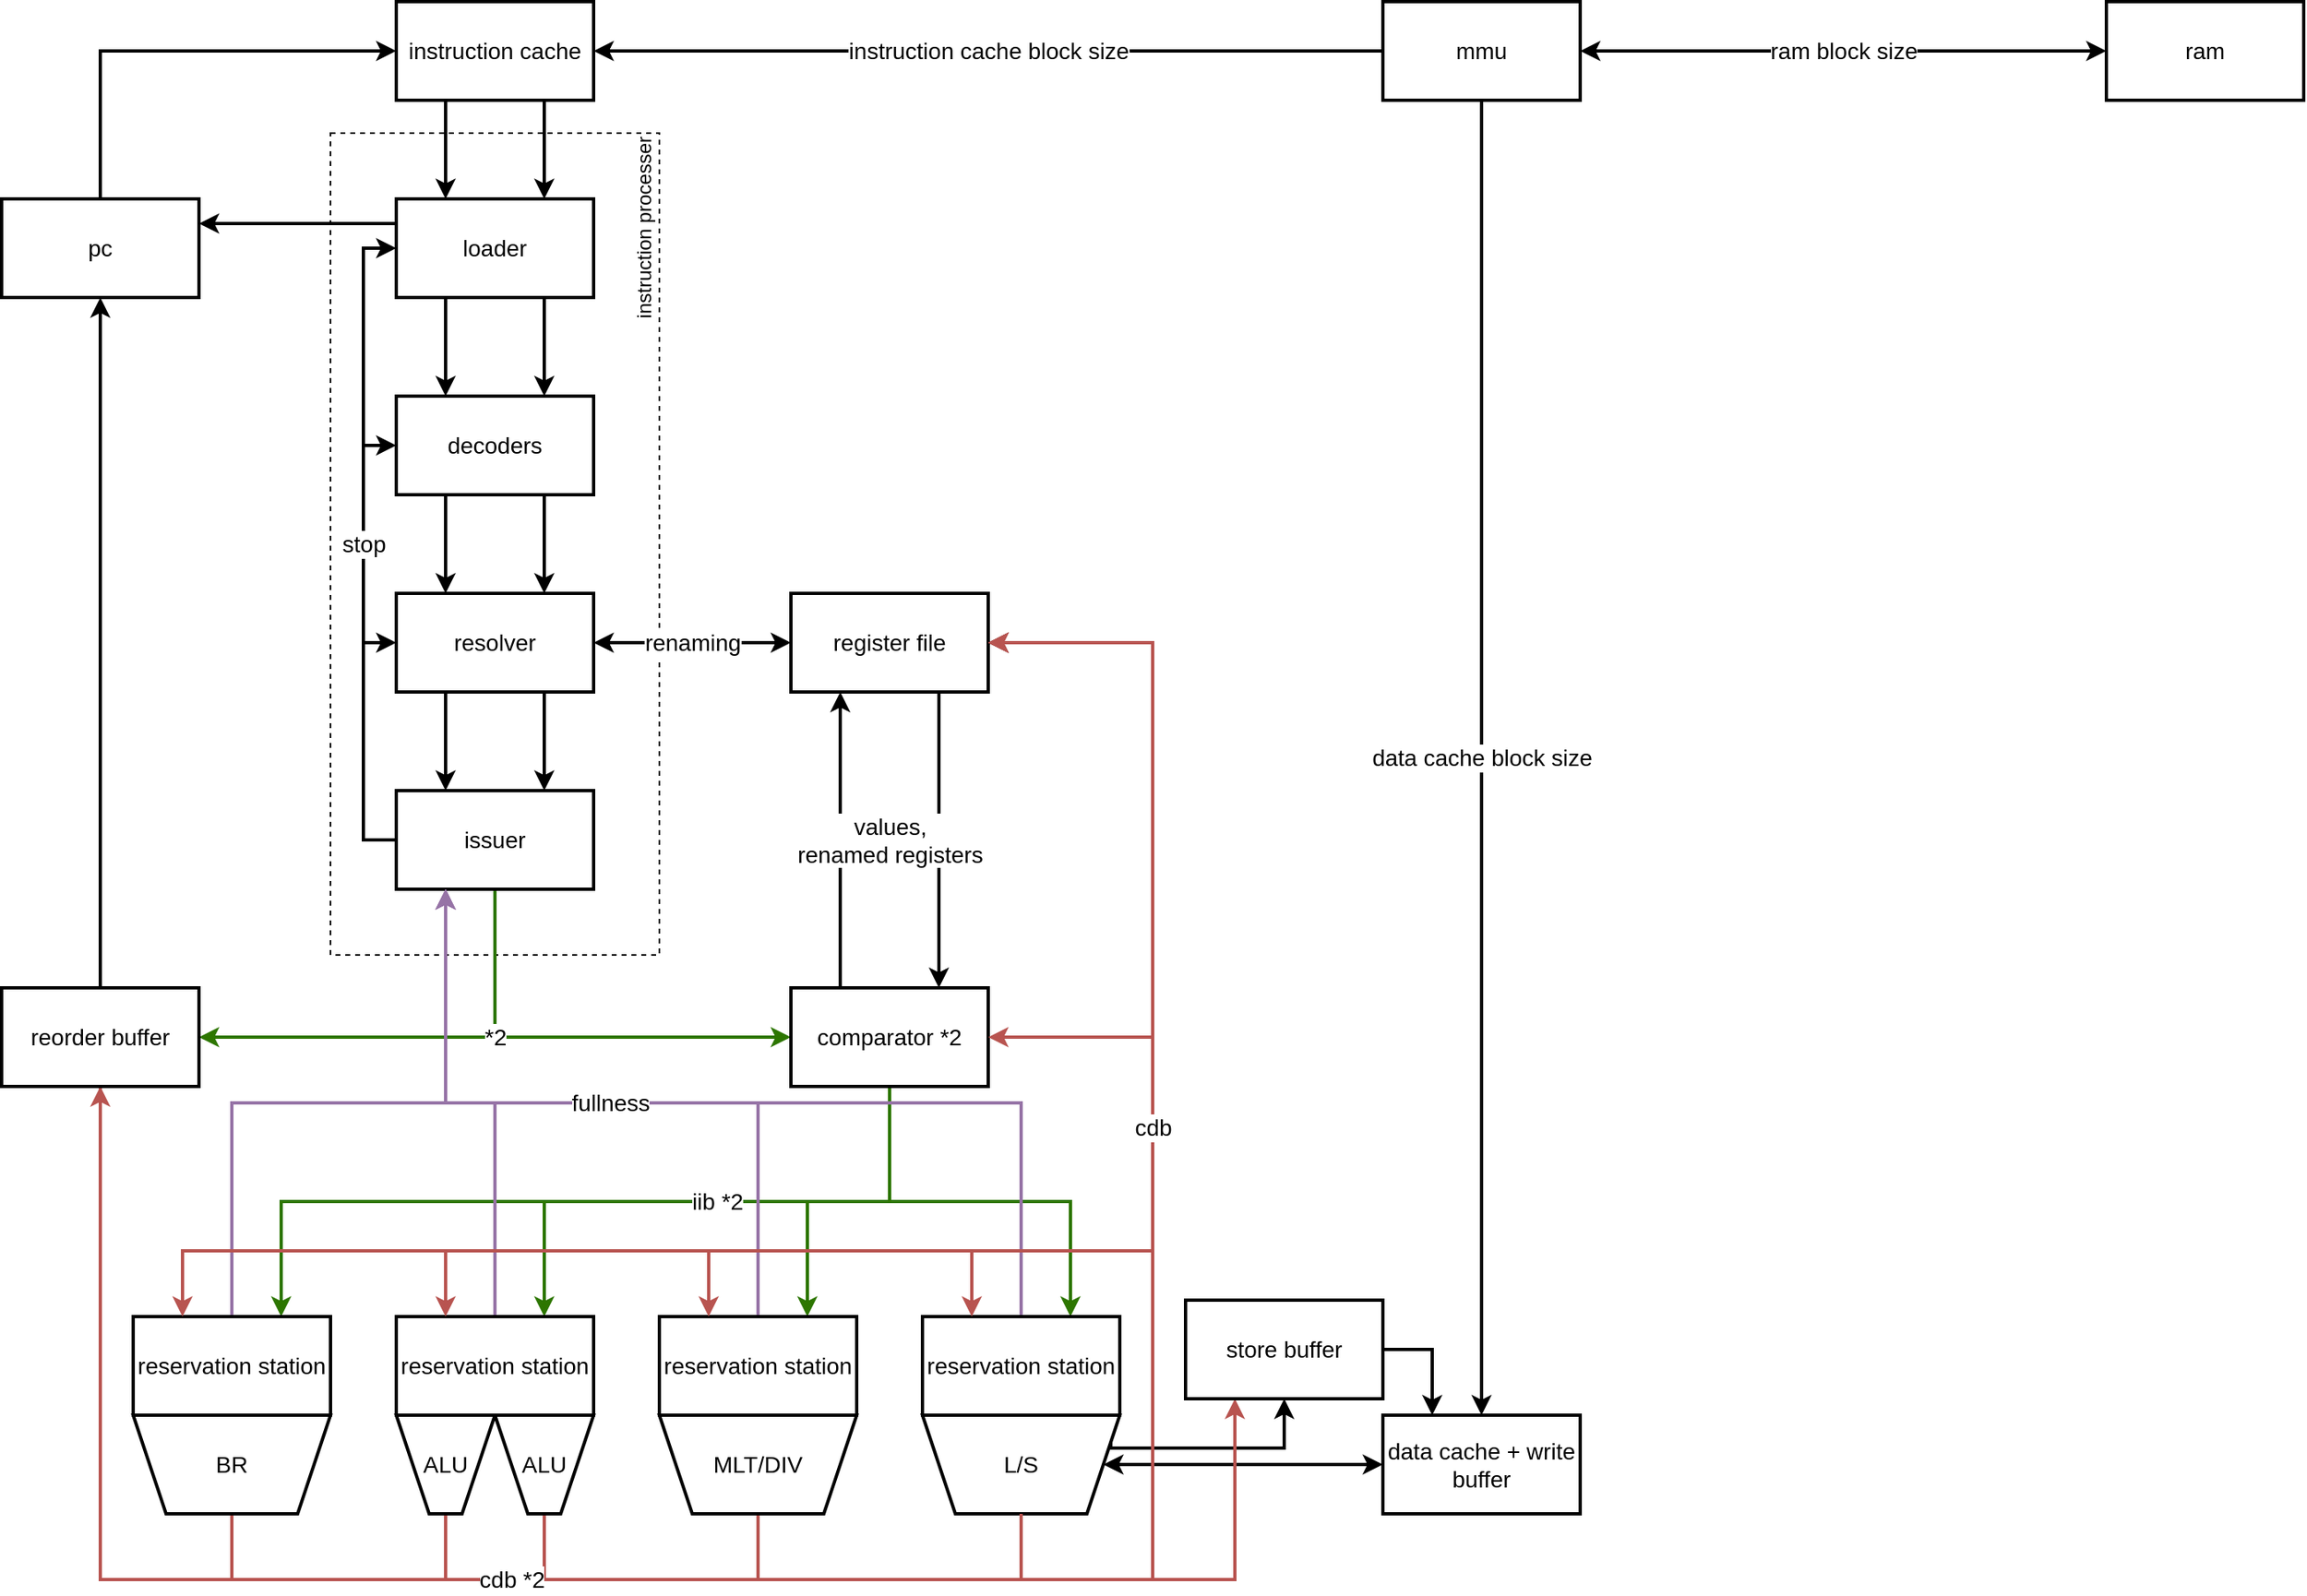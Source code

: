 <mxfile version="21.3.7" type="device">
  <diagram name="Page-1" id="jCOoQlf_-H1OvfI_m8Ck">
    <mxGraphModel dx="1195" dy="696" grid="1" gridSize="10" guides="1" tooltips="1" connect="1" arrows="1" fold="1" page="1" pageScale="1" pageWidth="850" pageHeight="1100" math="0" shadow="0">
      <root>
        <mxCell id="0" />
        <mxCell id="1" parent="0" />
        <mxCell id="f3FpyE6ONrH-SxPNR19--1" value="instruction processer" style="rounded=0;whiteSpace=wrap;html=1;fillColor=none;dashed=1;verticalAlign=bottom;align=right;horizontal=0;" parent="1" vertex="1">
          <mxGeometry x="280" y="200" width="200" height="500" as="geometry" />
        </mxCell>
        <mxCell id="Q_FoPeRNUOorXx9U4-rW-6" style="edgeStyle=orthogonalEdgeStyle;rounded=0;orthogonalLoop=1;jettySize=auto;html=1;exitX=0.25;exitY=1;exitDx=0;exitDy=0;entryX=0.25;entryY=0;entryDx=0;entryDy=0;fontSize=14;strokeWidth=2;" parent="1" source="Q_FoPeRNUOorXx9U4-rW-1" target="Q_FoPeRNUOorXx9U4-rW-2" edge="1">
          <mxGeometry relative="1" as="geometry" />
        </mxCell>
        <mxCell id="Q_FoPeRNUOorXx9U4-rW-7" style="edgeStyle=orthogonalEdgeStyle;rounded=0;orthogonalLoop=1;jettySize=auto;html=1;exitX=0.75;exitY=1;exitDx=0;exitDy=0;entryX=0.75;entryY=0;entryDx=0;entryDy=0;fontSize=14;strokeWidth=2;" parent="1" source="Q_FoPeRNUOorXx9U4-rW-1" target="Q_FoPeRNUOorXx9U4-rW-2" edge="1">
          <mxGeometry relative="1" as="geometry" />
        </mxCell>
        <mxCell id="Q_FoPeRNUOorXx9U4-rW-1" value="instruction cache" style="rounded=0;whiteSpace=wrap;html=1;fontSize=14;strokeWidth=2;" parent="1" vertex="1">
          <mxGeometry x="320" y="120" width="120" height="60" as="geometry" />
        </mxCell>
        <mxCell id="Q_FoPeRNUOorXx9U4-rW-8" style="edgeStyle=orthogonalEdgeStyle;rounded=0;orthogonalLoop=1;jettySize=auto;html=1;exitX=0.25;exitY=1;exitDx=0;exitDy=0;entryX=0.25;entryY=0;entryDx=0;entryDy=0;fontSize=14;strokeWidth=2;" parent="1" source="Q_FoPeRNUOorXx9U4-rW-2" target="Q_FoPeRNUOorXx9U4-rW-4" edge="1">
          <mxGeometry relative="1" as="geometry" />
        </mxCell>
        <mxCell id="Q_FoPeRNUOorXx9U4-rW-9" style="edgeStyle=orthogonalEdgeStyle;rounded=0;orthogonalLoop=1;jettySize=auto;html=1;exitX=0.75;exitY=1;exitDx=0;exitDy=0;entryX=0.75;entryY=0;entryDx=0;entryDy=0;fontSize=14;strokeWidth=2;" parent="1" source="Q_FoPeRNUOorXx9U4-rW-2" target="Q_FoPeRNUOorXx9U4-rW-4" edge="1">
          <mxGeometry relative="1" as="geometry" />
        </mxCell>
        <mxCell id="Q_FoPeRNUOorXx9U4-rW-60" style="edgeStyle=orthogonalEdgeStyle;rounded=0;orthogonalLoop=1;jettySize=auto;html=1;exitX=0;exitY=0.25;exitDx=0;exitDy=0;entryX=1;entryY=0.25;entryDx=0;entryDy=0;fontSize=14;strokeWidth=2;" parent="1" source="Q_FoPeRNUOorXx9U4-rW-2" target="Q_FoPeRNUOorXx9U4-rW-57" edge="1">
          <mxGeometry relative="1" as="geometry" />
        </mxCell>
        <mxCell id="Q_FoPeRNUOorXx9U4-rW-2" value="loader" style="rounded=0;whiteSpace=wrap;html=1;fontSize=14;strokeWidth=2;" parent="1" vertex="1">
          <mxGeometry x="320" y="240" width="120" height="60" as="geometry" />
        </mxCell>
        <mxCell id="Q_FoPeRNUOorXx9U4-rW-3" value="register file" style="rounded=0;whiteSpace=wrap;html=1;fontSize=14;strokeWidth=2;" parent="1" vertex="1">
          <mxGeometry x="560" y="480" width="120" height="60" as="geometry" />
        </mxCell>
        <mxCell id="Q_FoPeRNUOorXx9U4-rW-10" style="edgeStyle=orthogonalEdgeStyle;rounded=0;orthogonalLoop=1;jettySize=auto;html=1;exitX=0.25;exitY=1;exitDx=0;exitDy=0;entryX=0.25;entryY=0;entryDx=0;entryDy=0;fontSize=14;strokeWidth=2;" parent="1" source="Q_FoPeRNUOorXx9U4-rW-4" target="Q_FoPeRNUOorXx9U4-rW-5" edge="1">
          <mxGeometry relative="1" as="geometry" />
        </mxCell>
        <mxCell id="Q_FoPeRNUOorXx9U4-rW-11" style="edgeStyle=orthogonalEdgeStyle;rounded=0;orthogonalLoop=1;jettySize=auto;html=1;exitX=0.75;exitY=1;exitDx=0;exitDy=0;entryX=0.75;entryY=0;entryDx=0;entryDy=0;fontSize=14;strokeWidth=2;" parent="1" source="Q_FoPeRNUOorXx9U4-rW-4" target="Q_FoPeRNUOorXx9U4-rW-5" edge="1">
          <mxGeometry relative="1" as="geometry" />
        </mxCell>
        <mxCell id="Q_FoPeRNUOorXx9U4-rW-4" value="decoders" style="rounded=0;whiteSpace=wrap;html=1;fontSize=14;strokeWidth=2;" parent="1" vertex="1">
          <mxGeometry x="320" y="360" width="120" height="60" as="geometry" />
        </mxCell>
        <mxCell id="Q_FoPeRNUOorXx9U4-rW-13" style="edgeStyle=orthogonalEdgeStyle;rounded=0;orthogonalLoop=1;jettySize=auto;html=1;exitX=0.25;exitY=1;exitDx=0;exitDy=0;entryX=0.25;entryY=0;entryDx=0;entryDy=0;fontSize=14;strokeWidth=2;" parent="1" source="Q_FoPeRNUOorXx9U4-rW-5" target="Q_FoPeRNUOorXx9U4-rW-12" edge="1">
          <mxGeometry relative="1" as="geometry" />
        </mxCell>
        <mxCell id="Q_FoPeRNUOorXx9U4-rW-14" style="edgeStyle=orthogonalEdgeStyle;rounded=0;orthogonalLoop=1;jettySize=auto;html=1;exitX=0.75;exitY=1;exitDx=0;exitDy=0;entryX=0.75;entryY=0;entryDx=0;entryDy=0;fontSize=14;strokeWidth=2;" parent="1" source="Q_FoPeRNUOorXx9U4-rW-5" target="Q_FoPeRNUOorXx9U4-rW-12" edge="1">
          <mxGeometry relative="1" as="geometry" />
        </mxCell>
        <mxCell id="Q_FoPeRNUOorXx9U4-rW-17" value="renaming" style="edgeStyle=orthogonalEdgeStyle;rounded=0;orthogonalLoop=1;jettySize=auto;html=1;exitX=1;exitY=0.5;exitDx=0;exitDy=0;entryX=0;entryY=0.5;entryDx=0;entryDy=0;startArrow=classic;startFill=1;fontSize=14;strokeWidth=2;" parent="1" source="Q_FoPeRNUOorXx9U4-rW-5" target="Q_FoPeRNUOorXx9U4-rW-3" edge="1">
          <mxGeometry relative="1" as="geometry" />
        </mxCell>
        <mxCell id="Q_FoPeRNUOorXx9U4-rW-5" value="resolver" style="rounded=0;whiteSpace=wrap;html=1;fontSize=14;strokeWidth=2;" parent="1" vertex="1">
          <mxGeometry x="320" y="480" width="120" height="60" as="geometry" />
        </mxCell>
        <mxCell id="Q_FoPeRNUOorXx9U4-rW-29" style="edgeStyle=orthogonalEdgeStyle;rounded=0;orthogonalLoop=1;jettySize=auto;html=1;exitX=0;exitY=0.5;exitDx=0;exitDy=0;entryX=0;entryY=0.5;entryDx=0;entryDy=0;fontSize=14;strokeWidth=2;" parent="1" source="Q_FoPeRNUOorXx9U4-rW-12" target="Q_FoPeRNUOorXx9U4-rW-5" edge="1">
          <mxGeometry relative="1" as="geometry" />
        </mxCell>
        <mxCell id="Q_FoPeRNUOorXx9U4-rW-30" style="edgeStyle=orthogonalEdgeStyle;rounded=0;orthogonalLoop=1;jettySize=auto;html=1;exitX=0;exitY=0.5;exitDx=0;exitDy=0;entryX=0;entryY=0.5;entryDx=0;entryDy=0;fontSize=14;strokeWidth=2;" parent="1" source="Q_FoPeRNUOorXx9U4-rW-12" target="Q_FoPeRNUOorXx9U4-rW-4" edge="1">
          <mxGeometry relative="1" as="geometry" />
        </mxCell>
        <mxCell id="Q_FoPeRNUOorXx9U4-rW-31" value="stop" style="edgeStyle=orthogonalEdgeStyle;rounded=0;orthogonalLoop=1;jettySize=auto;html=1;exitX=0;exitY=0.5;exitDx=0;exitDy=0;entryX=0;entryY=0.5;entryDx=0;entryDy=0;fontSize=14;strokeWidth=2;" parent="1" source="Q_FoPeRNUOorXx9U4-rW-12" target="Q_FoPeRNUOorXx9U4-rW-2" edge="1">
          <mxGeometry relative="1" as="geometry" />
        </mxCell>
        <mxCell id="Q_FoPeRNUOorXx9U4-rW-65" style="edgeStyle=orthogonalEdgeStyle;rounded=0;orthogonalLoop=1;jettySize=auto;html=1;exitX=0.5;exitY=1;exitDx=0;exitDy=0;entryX=0;entryY=0.5;entryDx=0;entryDy=0;fontSize=14;fillColor=#60a917;strokeColor=#2D7600;strokeWidth=2;" parent="1" source="Q_FoPeRNUOorXx9U4-rW-12" target="Q_FoPeRNUOorXx9U4-rW-19" edge="1">
          <mxGeometry relative="1" as="geometry" />
        </mxCell>
        <mxCell id="Q_FoPeRNUOorXx9U4-rW-66" value="*2" style="edgeStyle=orthogonalEdgeStyle;rounded=0;orthogonalLoop=1;jettySize=auto;html=1;exitX=0.5;exitY=1;exitDx=0;exitDy=0;entryX=1;entryY=0.5;entryDx=0;entryDy=0;fontSize=14;fillColor=#60a917;strokeColor=#2D7600;strokeWidth=2;" parent="1" source="Q_FoPeRNUOorXx9U4-rW-12" target="Q_FoPeRNUOorXx9U4-rW-54" edge="1">
          <mxGeometry x="-0.333" relative="1" as="geometry">
            <mxPoint as="offset" />
          </mxGeometry>
        </mxCell>
        <mxCell id="e9SP_RbjTDH4jT-ByEQh-2" style="edgeStyle=orthogonalEdgeStyle;rounded=0;orthogonalLoop=1;jettySize=auto;html=1;exitX=0.25;exitY=0;exitDx=0;exitDy=0;entryX=0.25;entryY=1;entryDx=0;entryDy=0;strokeWidth=2;" parent="1" source="Q_FoPeRNUOorXx9U4-rW-19" target="Q_FoPeRNUOorXx9U4-rW-3" edge="1">
          <mxGeometry relative="1" as="geometry" />
        </mxCell>
        <mxCell id="Q_FoPeRNUOorXx9U4-rW-12" value="issuer" style="rounded=0;whiteSpace=wrap;html=1;fontSize=14;strokeWidth=2;" parent="1" vertex="1">
          <mxGeometry x="320" y="600" width="120" height="60" as="geometry" />
        </mxCell>
        <mxCell id="Q_FoPeRNUOorXx9U4-rW-22" value="&lt;div style=&quot;font-size: 14px;&quot;&gt;values, &lt;br style=&quot;font-size: 14px;&quot;&gt;&lt;/div&gt;&lt;div style=&quot;font-size: 14px;&quot;&gt;renamed registers&lt;/div&gt;" style="edgeStyle=orthogonalEdgeStyle;rounded=0;orthogonalLoop=1;jettySize=auto;html=1;exitX=0.75;exitY=0;exitDx=0;exitDy=0;startArrow=classic;startFill=1;entryX=0.75;entryY=1;entryDx=0;entryDy=0;fontSize=14;strokeWidth=2;endArrow=none;endFill=0;" parent="1" source="Q_FoPeRNUOorXx9U4-rW-19" target="Q_FoPeRNUOorXx9U4-rW-3" edge="1">
          <mxGeometry y="30" relative="1" as="geometry">
            <mxPoint x="640" y="550" as="targetPoint" />
            <mxPoint as="offset" />
          </mxGeometry>
        </mxCell>
        <mxCell id="Q_FoPeRNUOorXx9U4-rW-72" style="edgeStyle=orthogonalEdgeStyle;rounded=0;orthogonalLoop=1;jettySize=auto;html=1;exitX=0.5;exitY=1;exitDx=0;exitDy=0;entryX=0.75;entryY=0;entryDx=0;entryDy=0;fontSize=14;fillColor=#60a917;strokeColor=#2D7600;strokeWidth=2;" parent="1" source="Q_FoPeRNUOorXx9U4-rW-19" target="Q_FoPeRNUOorXx9U4-rW-44" edge="1">
          <mxGeometry relative="1" as="geometry">
            <mxPoint x="620" y="820" as="targetPoint" />
          </mxGeometry>
        </mxCell>
        <mxCell id="GmQ7RKNotj_8Ux0FMGqA-2" value="iib *2" style="edgeStyle=orthogonalEdgeStyle;rounded=0;orthogonalLoop=1;jettySize=auto;html=1;exitX=0.5;exitY=1;exitDx=0;exitDy=0;entryX=0.75;entryY=0;entryDx=0;entryDy=0;fontSize=14;fillColor=#60a917;strokeColor=#2D7600;strokeWidth=2;" parent="1" source="Q_FoPeRNUOorXx9U4-rW-19" target="Q_FoPeRNUOorXx9U4-rW-45" edge="1">
          <mxGeometry relative="1" as="geometry" />
        </mxCell>
        <mxCell id="GmQ7RKNotj_8Ux0FMGqA-3" style="edgeStyle=orthogonalEdgeStyle;rounded=0;orthogonalLoop=1;jettySize=auto;html=1;exitX=0.5;exitY=1;exitDx=0;exitDy=0;entryX=0.75;entryY=0;entryDx=0;entryDy=0;fontSize=14;fillColor=#60a917;strokeColor=#2D7600;strokeWidth=2;" parent="1" source="Q_FoPeRNUOorXx9U4-rW-19" target="Q_FoPeRNUOorXx9U4-rW-46" edge="1">
          <mxGeometry relative="1" as="geometry" />
        </mxCell>
        <mxCell id="GmQ7RKNotj_8Ux0FMGqA-4" style="edgeStyle=orthogonalEdgeStyle;rounded=0;orthogonalLoop=1;jettySize=auto;html=1;exitX=0.5;exitY=1;exitDx=0;exitDy=0;entryX=0.75;entryY=0;entryDx=0;entryDy=0;fontSize=14;fillColor=#60a917;strokeColor=#2D7600;strokeWidth=2;" parent="1" source="Q_FoPeRNUOorXx9U4-rW-19" target="Q_FoPeRNUOorXx9U4-rW-47" edge="1">
          <mxGeometry relative="1" as="geometry" />
        </mxCell>
        <mxCell id="Q_FoPeRNUOorXx9U4-rW-19" value="&lt;div style=&quot;font-size: 14px;&quot;&gt;comparator *2&lt;/div&gt;" style="rounded=0;whiteSpace=wrap;html=1;fontSize=14;strokeWidth=2;" parent="1" vertex="1">
          <mxGeometry x="560" y="720" width="120" height="60" as="geometry" />
        </mxCell>
        <mxCell id="Q_FoPeRNUOorXx9U4-rW-35" value="instruction cache block size" style="edgeStyle=orthogonalEdgeStyle;rounded=0;orthogonalLoop=1;jettySize=auto;html=1;exitX=0;exitY=0.5;exitDx=0;exitDy=0;entryX=1;entryY=0.5;entryDx=0;entryDy=0;fontSize=14;strokeWidth=2;" parent="1" source="Q_FoPeRNUOorXx9U4-rW-34" target="Q_FoPeRNUOorXx9U4-rW-1" edge="1">
          <mxGeometry relative="1" as="geometry" />
        </mxCell>
        <mxCell id="Q_FoPeRNUOorXx9U4-rW-37" value="data cache block size" style="edgeStyle=orthogonalEdgeStyle;rounded=0;orthogonalLoop=1;jettySize=auto;html=1;exitX=0.5;exitY=1;exitDx=0;exitDy=0;entryX=0.5;entryY=0;entryDx=0;entryDy=0;fontSize=14;strokeWidth=2;" parent="1" source="Q_FoPeRNUOorXx9U4-rW-34" target="Q_FoPeRNUOorXx9U4-rW-36" edge="1">
          <mxGeometry relative="1" as="geometry">
            <mxPoint as="offset" />
          </mxGeometry>
        </mxCell>
        <mxCell id="Q_FoPeRNUOorXx9U4-rW-41" value="ram block size" style="edgeStyle=orthogonalEdgeStyle;rounded=0;orthogonalLoop=1;jettySize=auto;html=1;entryX=0;entryY=0.5;entryDx=0;entryDy=0;startArrow=classic;startFill=1;fontSize=14;strokeWidth=2;" parent="1" source="Q_FoPeRNUOorXx9U4-rW-34" target="Q_FoPeRNUOorXx9U4-rW-38" edge="1">
          <mxGeometry relative="1" as="geometry" />
        </mxCell>
        <mxCell id="Q_FoPeRNUOorXx9U4-rW-34" value="mmu" style="rounded=0;whiteSpace=wrap;html=1;fontSize=14;strokeWidth=2;" parent="1" vertex="1">
          <mxGeometry x="920" y="120" width="120" height="60" as="geometry" />
        </mxCell>
        <mxCell id="Q_FoPeRNUOorXx9U4-rW-36" value="data cache + write buffer" style="whiteSpace=wrap;html=1;fontSize=14;strokeWidth=2;" parent="1" vertex="1">
          <mxGeometry x="920" y="980" width="120" height="60" as="geometry" />
        </mxCell>
        <mxCell id="Q_FoPeRNUOorXx9U4-rW-38" value="ram" style="rounded=0;whiteSpace=wrap;html=1;fontSize=14;strokeWidth=2;" parent="1" vertex="1">
          <mxGeometry x="1360" y="120" width="120" height="60" as="geometry" />
        </mxCell>
        <mxCell id="e9SP_RbjTDH4jT-ByEQh-3" style="edgeStyle=orthogonalEdgeStyle;rounded=0;orthogonalLoop=1;jettySize=auto;html=1;exitX=0.5;exitY=0;exitDx=0;exitDy=0;entryX=0.25;entryY=1;entryDx=0;entryDy=0;fillColor=#e1d5e7;strokeColor=#9673a6;strokeWidth=2;" parent="1" source="Q_FoPeRNUOorXx9U4-rW-44" target="Q_FoPeRNUOorXx9U4-rW-12" edge="1">
          <mxGeometry relative="1" as="geometry" />
        </mxCell>
        <mxCell id="Q_FoPeRNUOorXx9U4-rW-44" value="reservation station" style="rounded=0;whiteSpace=wrap;html=1;fontSize=14;strokeWidth=2;" parent="1" vertex="1">
          <mxGeometry x="160" y="920" width="120" height="60" as="geometry" />
        </mxCell>
        <mxCell id="e9SP_RbjTDH4jT-ByEQh-4" style="edgeStyle=orthogonalEdgeStyle;rounded=0;orthogonalLoop=1;jettySize=auto;html=1;exitX=0.5;exitY=0;exitDx=0;exitDy=0;entryX=0.25;entryY=1;entryDx=0;entryDy=0;fillColor=#e1d5e7;strokeColor=#9673a6;strokeWidth=2;" parent="1" source="Q_FoPeRNUOorXx9U4-rW-45" target="Q_FoPeRNUOorXx9U4-rW-12" edge="1">
          <mxGeometry relative="1" as="geometry" />
        </mxCell>
        <mxCell id="Q_FoPeRNUOorXx9U4-rW-45" value="reservation station" style="rounded=0;whiteSpace=wrap;html=1;fontSize=14;strokeWidth=2;" parent="1" vertex="1">
          <mxGeometry x="320" y="920" width="120" height="60" as="geometry" />
        </mxCell>
        <mxCell id="e9SP_RbjTDH4jT-ByEQh-5" style="edgeStyle=orthogonalEdgeStyle;rounded=0;orthogonalLoop=1;jettySize=auto;html=1;exitX=0.5;exitY=0;exitDx=0;exitDy=0;entryX=0.25;entryY=1;entryDx=0;entryDy=0;fillColor=#e1d5e7;strokeColor=#9673a6;strokeWidth=2;" parent="1" source="Q_FoPeRNUOorXx9U4-rW-46" target="Q_FoPeRNUOorXx9U4-rW-12" edge="1">
          <mxGeometry relative="1" as="geometry" />
        </mxCell>
        <mxCell id="Q_FoPeRNUOorXx9U4-rW-46" value="reservation station" style="rounded=0;whiteSpace=wrap;html=1;fontSize=14;strokeWidth=2;" parent="1" vertex="1">
          <mxGeometry x="480" y="920" width="120" height="60" as="geometry" />
        </mxCell>
        <mxCell id="e9SP_RbjTDH4jT-ByEQh-6" value="fullness" style="edgeStyle=orthogonalEdgeStyle;rounded=0;orthogonalLoop=1;jettySize=auto;html=1;exitX=0.5;exitY=0;exitDx=0;exitDy=0;entryX=0.25;entryY=1;entryDx=0;entryDy=0;fontSize=14;fillColor=#e1d5e7;strokeColor=#9673a6;strokeWidth=2;" parent="1" source="Q_FoPeRNUOorXx9U4-rW-47" target="Q_FoPeRNUOorXx9U4-rW-12" edge="1">
          <mxGeometry x="0.246" relative="1" as="geometry">
            <mxPoint as="offset" />
          </mxGeometry>
        </mxCell>
        <mxCell id="Q_FoPeRNUOorXx9U4-rW-47" value="reservation station" style="rounded=0;whiteSpace=wrap;html=1;fontSize=14;strokeWidth=2;" parent="1" vertex="1">
          <mxGeometry x="640" y="920" width="120" height="60" as="geometry" />
        </mxCell>
        <mxCell id="GmQ7RKNotj_8Ux0FMGqA-9" style="edgeStyle=orthogonalEdgeStyle;rounded=0;orthogonalLoop=1;jettySize=auto;html=1;exitX=0.5;exitY=1;exitDx=0;exitDy=0;entryX=1;entryY=0.5;entryDx=0;entryDy=0;fontSize=14;strokeWidth=2;" parent="1" source="Q_FoPeRNUOorXx9U4-rW-48" target="Q_FoPeRNUOorXx9U4-rW-3" edge="1">
          <mxGeometry relative="1" as="geometry">
            <Array as="points">
              <mxPoint x="220" y="1080" />
              <mxPoint x="780" y="1080" />
              <mxPoint x="780" y="510" />
            </Array>
          </mxGeometry>
        </mxCell>
        <mxCell id="GmQ7RKNotj_8Ux0FMGqA-10" style="edgeStyle=orthogonalEdgeStyle;rounded=0;orthogonalLoop=1;jettySize=auto;html=1;exitX=0.5;exitY=1;exitDx=0;exitDy=0;entryX=0.5;entryY=1;entryDx=0;entryDy=0;fontSize=14;fillColor=#f8cecc;strokeColor=#b85450;strokeWidth=2;" parent="1" source="Q_FoPeRNUOorXx9U4-rW-48" target="Q_FoPeRNUOorXx9U4-rW-54" edge="1">
          <mxGeometry relative="1" as="geometry">
            <Array as="points">
              <mxPoint x="220" y="1080" />
              <mxPoint x="140" y="1080" />
            </Array>
          </mxGeometry>
        </mxCell>
        <mxCell id="Q_FoPeRNUOorXx9U4-rW-48" value="BR" style="shape=trapezoid;perimeter=trapezoidPerimeter;whiteSpace=wrap;html=1;fixedSize=1;flipV=1;fontSize=14;strokeWidth=2;" parent="1" vertex="1">
          <mxGeometry x="160" y="980" width="120" height="60" as="geometry" />
        </mxCell>
        <mxCell id="GmQ7RKNotj_8Ux0FMGqA-8" style="edgeStyle=orthogonalEdgeStyle;rounded=0;orthogonalLoop=1;jettySize=auto;html=1;exitX=0.5;exitY=1;exitDx=0;exitDy=0;entryX=1;entryY=0.5;entryDx=0;entryDy=0;fontSize=14;fillColor=#f8cecc;strokeColor=#b85450;strokeWidth=2;" parent="1" source="Q_FoPeRNUOorXx9U4-rW-49" target="Q_FoPeRNUOorXx9U4-rW-3" edge="1">
          <mxGeometry relative="1" as="geometry">
            <Array as="points">
              <mxPoint x="350" y="1080" />
              <mxPoint x="780" y="1080" />
              <mxPoint x="780" y="510" />
            </Array>
          </mxGeometry>
        </mxCell>
        <mxCell id="Q_FoPeRNUOorXx9U4-rW-49" value="ALU" style="shape=trapezoid;perimeter=trapezoidPerimeter;whiteSpace=wrap;html=1;fixedSize=1;flipV=1;fontSize=14;strokeWidth=2;" parent="1" vertex="1">
          <mxGeometry x="320" y="980" width="60" height="60" as="geometry" />
        </mxCell>
        <mxCell id="GmQ7RKNotj_8Ux0FMGqA-7" style="edgeStyle=orthogonalEdgeStyle;rounded=0;orthogonalLoop=1;jettySize=auto;html=1;exitX=0.5;exitY=1;exitDx=0;exitDy=0;entryX=1;entryY=0.5;entryDx=0;entryDy=0;fontSize=14;fillColor=#f8cecc;strokeColor=#b85450;strokeWidth=2;" parent="1" source="Q_FoPeRNUOorXx9U4-rW-50" target="Q_FoPeRNUOorXx9U4-rW-3" edge="1">
          <mxGeometry relative="1" as="geometry">
            <Array as="points">
              <mxPoint x="410" y="1080" />
              <mxPoint x="780" y="1080" />
              <mxPoint x="780" y="510" />
            </Array>
          </mxGeometry>
        </mxCell>
        <mxCell id="Q_FoPeRNUOorXx9U4-rW-50" value="ALU" style="shape=trapezoid;perimeter=trapezoidPerimeter;whiteSpace=wrap;html=1;fixedSize=1;flipV=1;fontSize=14;strokeWidth=2;" parent="1" vertex="1">
          <mxGeometry x="380" y="980" width="60" height="60" as="geometry" />
        </mxCell>
        <mxCell id="GmQ7RKNotj_8Ux0FMGqA-6" style="edgeStyle=orthogonalEdgeStyle;rounded=0;orthogonalLoop=1;jettySize=auto;html=1;exitX=0.5;exitY=1;exitDx=0;exitDy=0;entryX=1;entryY=0.5;entryDx=0;entryDy=0;fontSize=14;fillColor=#f8cecc;strokeColor=#b85450;strokeWidth=2;" parent="1" source="Q_FoPeRNUOorXx9U4-rW-51" target="Q_FoPeRNUOorXx9U4-rW-3" edge="1">
          <mxGeometry relative="1" as="geometry">
            <Array as="points">
              <mxPoint x="540" y="1080" />
              <mxPoint x="780" y="1080" />
              <mxPoint x="780" y="510" />
            </Array>
          </mxGeometry>
        </mxCell>
        <mxCell id="Q_FoPeRNUOorXx9U4-rW-51" value="MLT/DIV" style="shape=trapezoid;perimeter=trapezoidPerimeter;whiteSpace=wrap;html=1;fixedSize=1;flipV=1;fontSize=14;strokeWidth=2;" parent="1" vertex="1">
          <mxGeometry x="480" y="980" width="120" height="60" as="geometry" />
        </mxCell>
        <mxCell id="Q_FoPeRNUOorXx9U4-rW-53" style="edgeStyle=orthogonalEdgeStyle;rounded=0;orthogonalLoop=1;jettySize=auto;html=1;exitX=1;exitY=0.5;exitDx=0;exitDy=0;entryX=0;entryY=0.5;entryDx=0;entryDy=0;startArrow=classic;startFill=1;fontSize=14;strokeWidth=2;" parent="1" source="Q_FoPeRNUOorXx9U4-rW-52" target="Q_FoPeRNUOorXx9U4-rW-36" edge="1">
          <mxGeometry relative="1" as="geometry" />
        </mxCell>
        <mxCell id="GmQ7RKNotj_8Ux0FMGqA-11" style="edgeStyle=orthogonalEdgeStyle;rounded=0;orthogonalLoop=1;jettySize=auto;html=1;exitX=0.5;exitY=1;exitDx=0;exitDy=0;entryX=1;entryY=0.5;entryDx=0;entryDy=0;fontSize=14;strokeWidth=2;fillColor=#f8cecc;strokeColor=#b85450;" parent="1" source="Q_FoPeRNUOorXx9U4-rW-52" target="Q_FoPeRNUOorXx9U4-rW-19" edge="1">
          <mxGeometry relative="1" as="geometry">
            <Array as="points">
              <mxPoint x="700" y="1080" />
              <mxPoint x="780" y="1080" />
              <mxPoint x="780" y="750" />
            </Array>
          </mxGeometry>
        </mxCell>
        <mxCell id="e9SP_RbjTDH4jT-ByEQh-7" style="edgeStyle=orthogonalEdgeStyle;rounded=0;orthogonalLoop=1;jettySize=auto;html=1;exitX=0.5;exitY=1;exitDx=0;exitDy=0;entryX=0.25;entryY=0;entryDx=0;entryDy=0;fillColor=#f8cecc;strokeColor=#b85450;strokeWidth=2;" parent="1" source="Q_FoPeRNUOorXx9U4-rW-52" target="Q_FoPeRNUOorXx9U4-rW-47" edge="1">
          <mxGeometry relative="1" as="geometry">
            <Array as="points">
              <mxPoint x="700" y="1080" />
              <mxPoint x="780" y="1080" />
              <mxPoint x="780" y="880" />
              <mxPoint x="670" y="880" />
            </Array>
          </mxGeometry>
        </mxCell>
        <mxCell id="e9SP_RbjTDH4jT-ByEQh-8" style="edgeStyle=orthogonalEdgeStyle;rounded=0;orthogonalLoop=1;jettySize=auto;html=1;exitX=0.5;exitY=1;exitDx=0;exitDy=0;entryX=0.25;entryY=0;entryDx=0;entryDy=0;fillColor=#f8cecc;strokeColor=#b85450;strokeWidth=2;" parent="1" source="Q_FoPeRNUOorXx9U4-rW-52" target="Q_FoPeRNUOorXx9U4-rW-46" edge="1">
          <mxGeometry relative="1" as="geometry">
            <Array as="points">
              <mxPoint x="700" y="1080" />
              <mxPoint x="780" y="1080" />
              <mxPoint x="780" y="880" />
              <mxPoint x="510" y="880" />
            </Array>
          </mxGeometry>
        </mxCell>
        <mxCell id="e9SP_RbjTDH4jT-ByEQh-10" style="edgeStyle=orthogonalEdgeStyle;rounded=0;orthogonalLoop=1;jettySize=auto;html=1;exitX=0.5;exitY=1;exitDx=0;exitDy=0;entryX=0.25;entryY=0;entryDx=0;entryDy=0;fillColor=#f8cecc;strokeColor=#b85450;strokeWidth=2;" parent="1" source="Q_FoPeRNUOorXx9U4-rW-52" target="Q_FoPeRNUOorXx9U4-rW-45" edge="1">
          <mxGeometry relative="1" as="geometry">
            <Array as="points">
              <mxPoint x="700" y="1080" />
              <mxPoint x="780" y="1080" />
              <mxPoint x="780" y="880" />
              <mxPoint x="350" y="880" />
            </Array>
          </mxGeometry>
        </mxCell>
        <mxCell id="e9SP_RbjTDH4jT-ByEQh-11" style="edgeStyle=orthogonalEdgeStyle;rounded=0;orthogonalLoop=1;jettySize=auto;html=1;exitX=0.5;exitY=1;exitDx=0;exitDy=0;entryX=0.25;entryY=0;entryDx=0;entryDy=0;fillColor=#f8cecc;strokeColor=#b85450;strokeWidth=2;" parent="1" source="Q_FoPeRNUOorXx9U4-rW-52" target="Q_FoPeRNUOorXx9U4-rW-44" edge="1">
          <mxGeometry relative="1" as="geometry">
            <Array as="points">
              <mxPoint x="700" y="1080" />
              <mxPoint x="780" y="1080" />
              <mxPoint x="780" y="880" />
              <mxPoint x="190" y="880" />
            </Array>
          </mxGeometry>
        </mxCell>
        <mxCell id="jKw8VoGeEcu7h9HuOuCm-11" style="edgeStyle=orthogonalEdgeStyle;rounded=0;orthogonalLoop=1;jettySize=auto;html=1;exitX=1;exitY=0.25;exitDx=0;exitDy=0;entryX=0.5;entryY=1;entryDx=0;entryDy=0;strokeWidth=2;" edge="1" parent="1" source="Q_FoPeRNUOorXx9U4-rW-52" target="jKw8VoGeEcu7h9HuOuCm-9">
          <mxGeometry relative="1" as="geometry">
            <Array as="points">
              <mxPoint x="754" y="1000" />
              <mxPoint x="860" y="1000" />
            </Array>
          </mxGeometry>
        </mxCell>
        <mxCell id="Q_FoPeRNUOorXx9U4-rW-52" value="L/S" style="shape=trapezoid;perimeter=trapezoidPerimeter;whiteSpace=wrap;html=1;fixedSize=1;flipV=1;fontSize=14;strokeWidth=2;" parent="1" vertex="1">
          <mxGeometry x="640" y="980" width="120" height="60" as="geometry" />
        </mxCell>
        <mxCell id="Q_FoPeRNUOorXx9U4-rW-58" style="edgeStyle=orthogonalEdgeStyle;rounded=0;orthogonalLoop=1;jettySize=auto;html=1;exitX=0.5;exitY=0;exitDx=0;exitDy=0;entryX=0.5;entryY=1;entryDx=0;entryDy=0;fontSize=14;strokeWidth=2;" parent="1" source="Q_FoPeRNUOorXx9U4-rW-54" target="Q_FoPeRNUOorXx9U4-rW-57" edge="1">
          <mxGeometry relative="1" as="geometry" />
        </mxCell>
        <mxCell id="GmQ7RKNotj_8Ux0FMGqA-12" value="cdb *2" style="edgeStyle=orthogonalEdgeStyle;rounded=0;orthogonalLoop=1;jettySize=auto;html=1;exitX=0.5;exitY=1;exitDx=0;exitDy=0;entryX=0.25;entryY=1;entryDx=0;entryDy=0;fontSize=14;fillColor=#f8cecc;strokeColor=#b85450;strokeWidth=2;" parent="1" source="Q_FoPeRNUOorXx9U4-rW-54" target="jKw8VoGeEcu7h9HuOuCm-9" edge="1">
          <mxGeometry relative="1" as="geometry">
            <Array as="points">
              <mxPoint x="140" y="1080" />
              <mxPoint x="830" y="1080" />
            </Array>
          </mxGeometry>
        </mxCell>
        <mxCell id="Q_FoPeRNUOorXx9U4-rW-54" value="reorder buffer" style="rounded=0;whiteSpace=wrap;html=1;fontSize=14;strokeWidth=2;" parent="1" vertex="1">
          <mxGeometry x="80" y="720" width="120" height="60" as="geometry" />
        </mxCell>
        <mxCell id="Q_FoPeRNUOorXx9U4-rW-59" style="edgeStyle=orthogonalEdgeStyle;rounded=0;orthogonalLoop=1;jettySize=auto;html=1;exitX=0.5;exitY=0;exitDx=0;exitDy=0;entryX=0;entryY=0.5;entryDx=0;entryDy=0;fontSize=14;strokeWidth=2;" parent="1" source="Q_FoPeRNUOorXx9U4-rW-57" target="Q_FoPeRNUOorXx9U4-rW-1" edge="1">
          <mxGeometry relative="1" as="geometry" />
        </mxCell>
        <mxCell id="Q_FoPeRNUOorXx9U4-rW-57" value="pc" style="rounded=0;whiteSpace=wrap;html=1;fontSize=14;strokeWidth=2;" parent="1" vertex="1">
          <mxGeometry x="80" y="240" width="120" height="60" as="geometry" />
        </mxCell>
        <mxCell id="GmQ7RKNotj_8Ux0FMGqA-5" value="cdb" style="edgeStyle=orthogonalEdgeStyle;rounded=0;orthogonalLoop=1;jettySize=auto;html=1;exitX=0.5;exitY=1;exitDx=0;exitDy=0;entryX=1;entryY=0.5;entryDx=0;entryDy=0;fontSize=14;fillColor=#f8cecc;strokeColor=#b85450;strokeWidth=2;" parent="1" source="Q_FoPeRNUOorXx9U4-rW-52" target="Q_FoPeRNUOorXx9U4-rW-3" edge="1">
          <mxGeometry relative="1" as="geometry">
            <Array as="points">
              <mxPoint x="700" y="1080" />
              <mxPoint x="780" y="1080" />
              <mxPoint x="780" y="510" />
            </Array>
          </mxGeometry>
        </mxCell>
        <mxCell id="jKw8VoGeEcu7h9HuOuCm-10" style="edgeStyle=orthogonalEdgeStyle;rounded=0;orthogonalLoop=1;jettySize=auto;html=1;exitX=1;exitY=0.5;exitDx=0;exitDy=0;entryX=0.25;entryY=0;entryDx=0;entryDy=0;strokeWidth=2;" edge="1" parent="1" source="jKw8VoGeEcu7h9HuOuCm-9" target="Q_FoPeRNUOorXx9U4-rW-36">
          <mxGeometry relative="1" as="geometry" />
        </mxCell>
        <mxCell id="jKw8VoGeEcu7h9HuOuCm-9" value="store buffer" style="whiteSpace=wrap;html=1;fontSize=14;strokeWidth=2;" vertex="1" parent="1">
          <mxGeometry x="800" y="910" width="120" height="60" as="geometry" />
        </mxCell>
      </root>
    </mxGraphModel>
  </diagram>
</mxfile>
